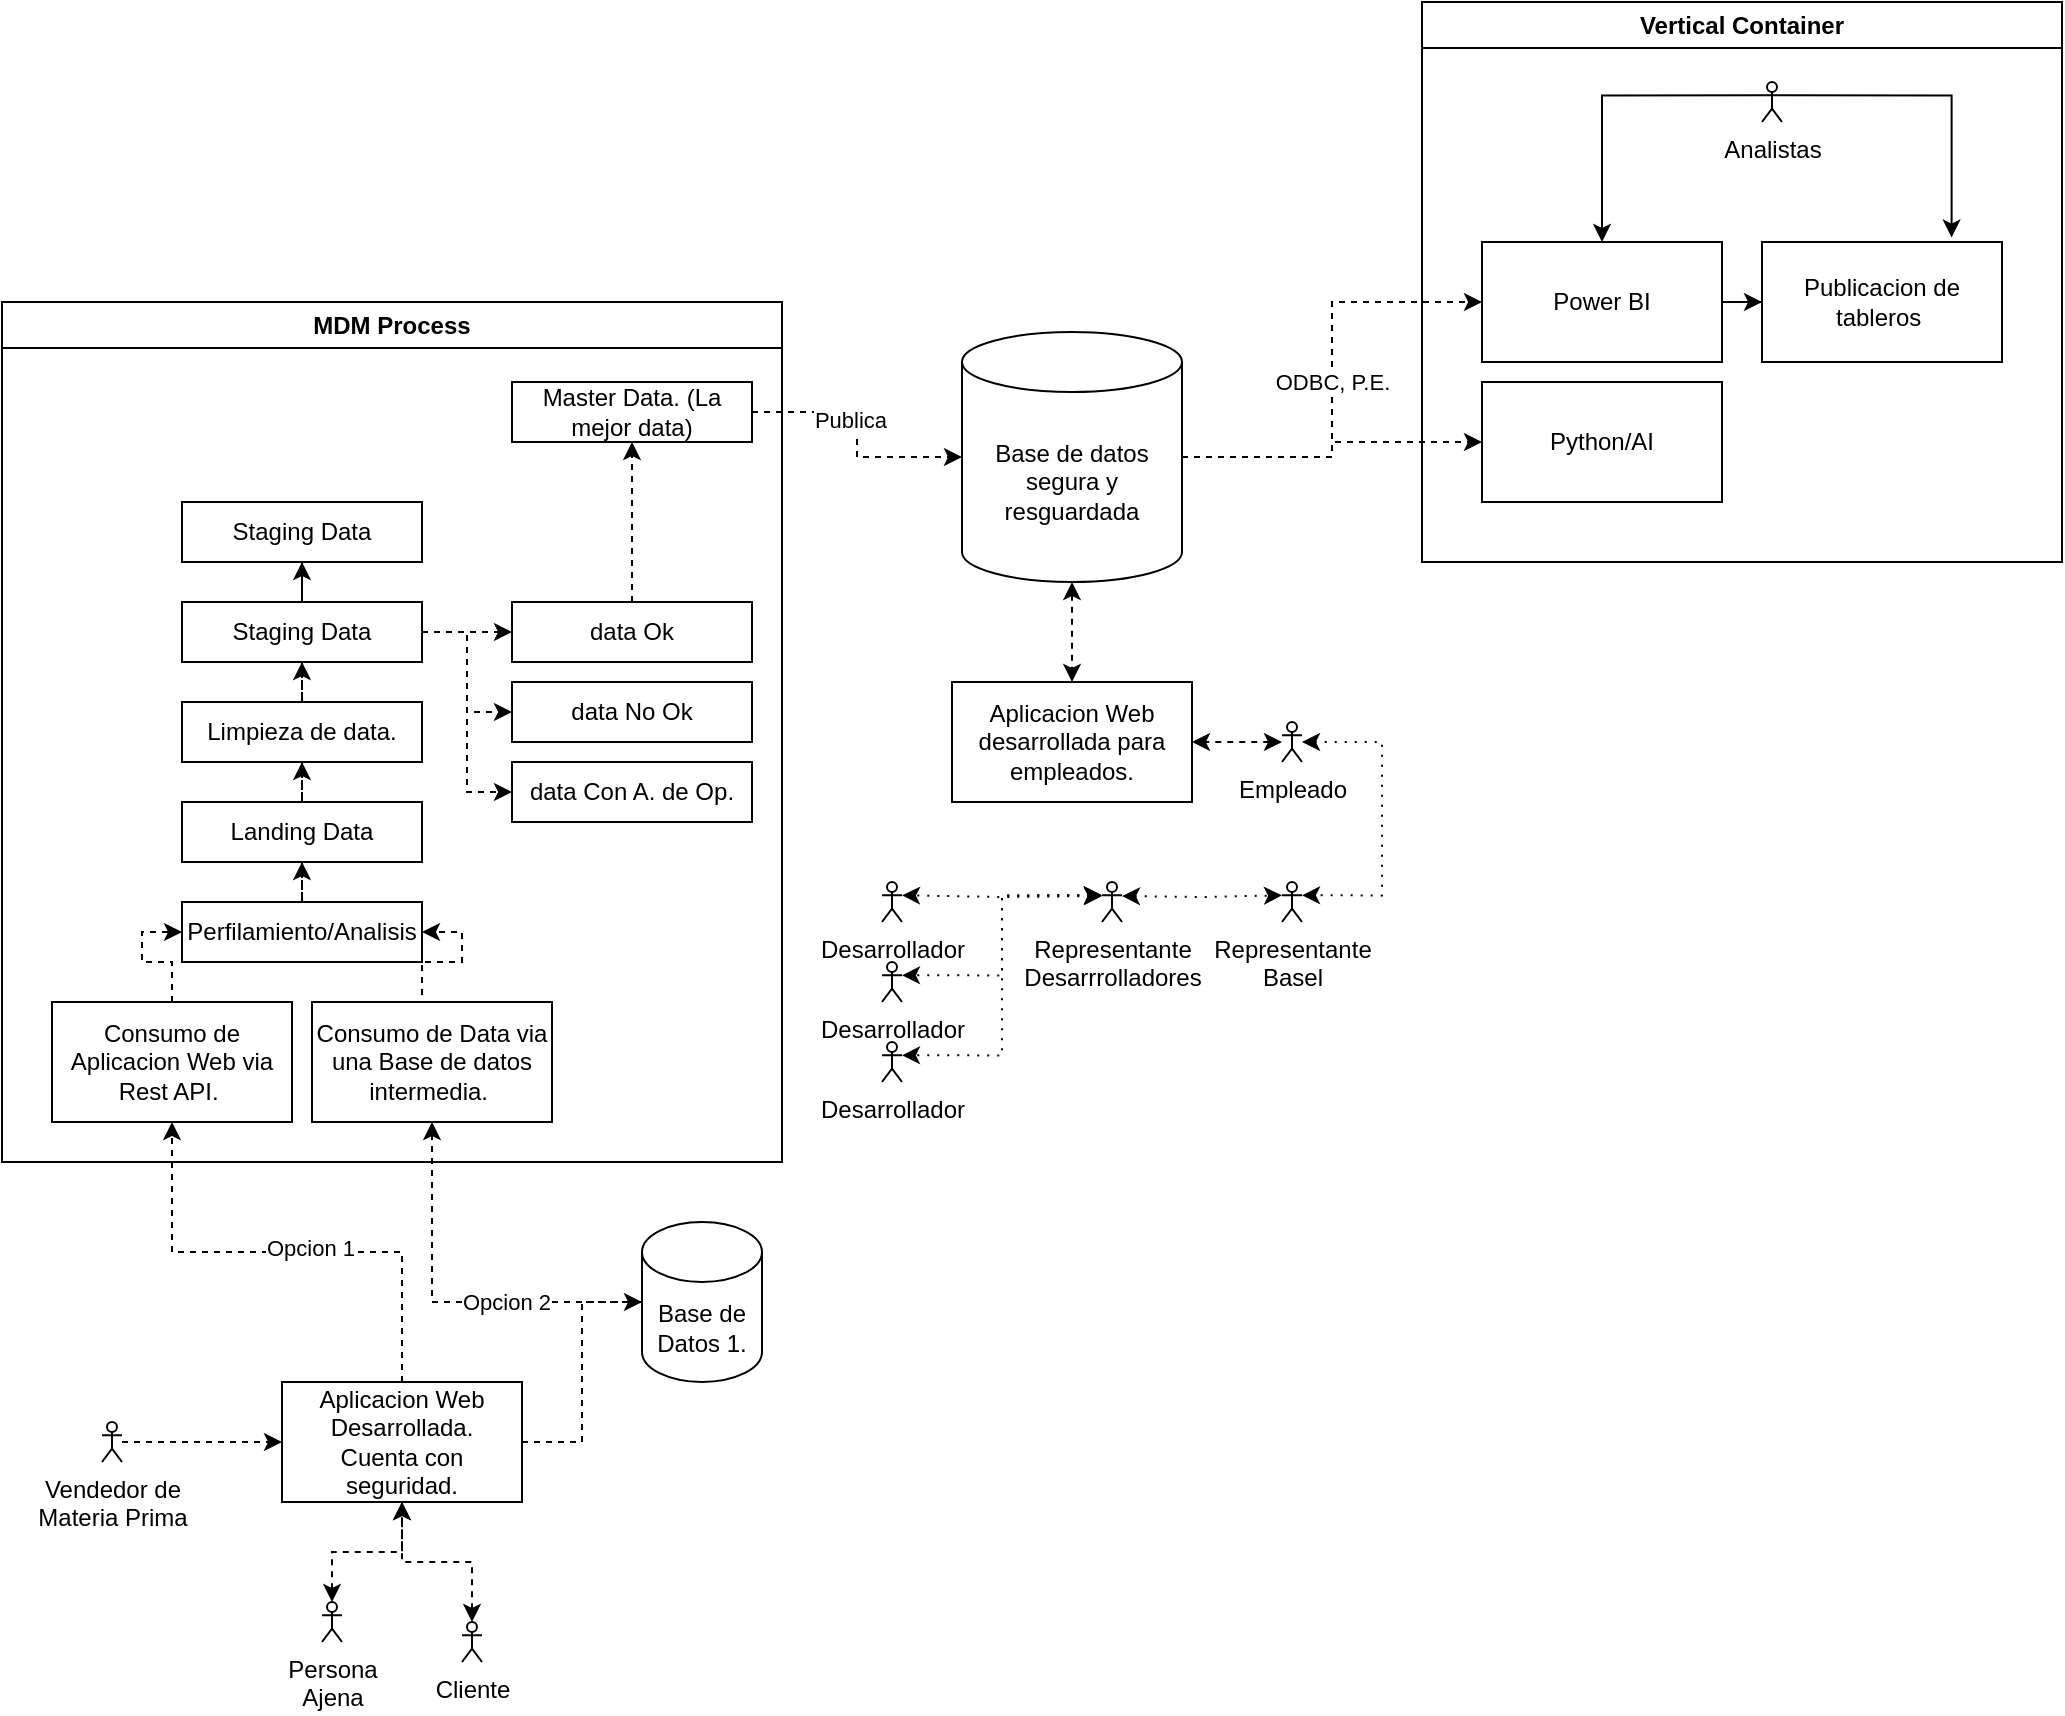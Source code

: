 <mxfile version="22.1.0" type="device">
  <diagram id="C5RBs43oDa-KdzZeNtuy" name="Page-1">
    <mxGraphModel dx="1500" dy="1963" grid="1" gridSize="10" guides="1" tooltips="1" connect="1" arrows="1" fold="1" page="1" pageScale="1" pageWidth="827" pageHeight="1169" math="0" shadow="0">
      <root>
        <mxCell id="WIyWlLk6GJQsqaUBKTNV-0" />
        <mxCell id="WIyWlLk6GJQsqaUBKTNV-1" parent="WIyWlLk6GJQsqaUBKTNV-0" />
        <mxCell id="hvAiOzw9qqAd8I7aU99m-16" style="edgeStyle=orthogonalEdgeStyle;rounded=0;orthogonalLoop=1;jettySize=auto;html=1;entryX=0.5;entryY=1;entryDx=0;entryDy=0;dashed=1;startArrow=classic;startFill=1;" parent="WIyWlLk6GJQsqaUBKTNV-1" source="hvAiOzw9qqAd8I7aU99m-0" target="hvAiOzw9qqAd8I7aU99m-12" edge="1">
          <mxGeometry relative="1" as="geometry">
            <mxPoint x="360" y="200" as="targetPoint" />
            <Array as="points">
              <mxPoint x="365" y="230" />
              <mxPoint x="365" y="210" />
              <mxPoint x="330" y="210" />
            </Array>
          </mxGeometry>
        </mxCell>
        <mxCell id="hvAiOzw9qqAd8I7aU99m-0" value="Cliente" style="shape=umlActor;verticalLabelPosition=bottom;verticalAlign=top;html=1;outlineConnect=0;" parent="WIyWlLk6GJQsqaUBKTNV-1" vertex="1">
          <mxGeometry x="360" y="240" width="10" height="20" as="geometry" />
        </mxCell>
        <mxCell id="hvAiOzw9qqAd8I7aU99m-78" style="edgeStyle=orthogonalEdgeStyle;rounded=0;orthogonalLoop=1;jettySize=auto;html=1;entryX=0;entryY=0.5;entryDx=0;entryDy=0;dashed=1;" parent="WIyWlLk6GJQsqaUBKTNV-1" source="hvAiOzw9qqAd8I7aU99m-3" target="hvAiOzw9qqAd8I7aU99m-12" edge="1">
          <mxGeometry relative="1" as="geometry" />
        </mxCell>
        <mxCell id="hvAiOzw9qqAd8I7aU99m-3" value="Vendedor de &lt;br&gt;Materia Prima" style="shape=umlActor;verticalLabelPosition=bottom;verticalAlign=top;html=1;outlineConnect=0;" parent="WIyWlLk6GJQsqaUBKTNV-1" vertex="1">
          <mxGeometry x="180" y="140" width="10" height="20" as="geometry" />
        </mxCell>
        <mxCell id="hvAiOzw9qqAd8I7aU99m-82" style="edgeStyle=orthogonalEdgeStyle;rounded=0;orthogonalLoop=1;jettySize=auto;html=1;entryX=1;entryY=0.5;entryDx=0;entryDy=0;dashed=1;startArrow=classic;startFill=1;" parent="WIyWlLk6GJQsqaUBKTNV-1" source="hvAiOzw9qqAd8I7aU99m-6" target="hvAiOzw9qqAd8I7aU99m-80" edge="1">
          <mxGeometry relative="1" as="geometry" />
        </mxCell>
        <mxCell id="hvAiOzw9qqAd8I7aU99m-89" style="edgeStyle=orthogonalEdgeStyle;rounded=0;orthogonalLoop=1;jettySize=auto;html=1;entryX=1;entryY=0.333;entryDx=0;entryDy=0;entryPerimeter=0;dashed=1;dashPattern=1 4;startArrow=classic;startFill=1;" parent="WIyWlLk6GJQsqaUBKTNV-1" source="hvAiOzw9qqAd8I7aU99m-6" target="hvAiOzw9qqAd8I7aU99m-9" edge="1">
          <mxGeometry relative="1" as="geometry">
            <Array as="points">
              <mxPoint x="820" y="-200" />
              <mxPoint x="820" y="-123" />
            </Array>
          </mxGeometry>
        </mxCell>
        <mxCell id="hvAiOzw9qqAd8I7aU99m-6" value="Empleado" style="shape=umlActor;verticalLabelPosition=bottom;verticalAlign=top;html=1;outlineConnect=0;" parent="WIyWlLk6GJQsqaUBKTNV-1" vertex="1">
          <mxGeometry x="770" y="-210" width="10" height="20" as="geometry" />
        </mxCell>
        <mxCell id="hvAiOzw9qqAd8I7aU99m-7" value="Desarrollador" style="shape=umlActor;verticalLabelPosition=bottom;verticalAlign=top;html=1;outlineConnect=0;" parent="WIyWlLk6GJQsqaUBKTNV-1" vertex="1">
          <mxGeometry x="570" y="-130" width="10" height="20" as="geometry" />
        </mxCell>
        <mxCell id="hvAiOzw9qqAd8I7aU99m-9" value="Representante &lt;br&gt;Basel" style="shape=umlActor;verticalLabelPosition=bottom;verticalAlign=top;html=1;outlineConnect=0;" parent="WIyWlLk6GJQsqaUBKTNV-1" vertex="1">
          <mxGeometry x="770" y="-130" width="10" height="20" as="geometry" />
        </mxCell>
        <mxCell id="hvAiOzw9qqAd8I7aU99m-85" style="edgeStyle=orthogonalEdgeStyle;rounded=0;orthogonalLoop=1;jettySize=auto;html=1;entryX=1;entryY=0.333;entryDx=0;entryDy=0;entryPerimeter=0;dashed=1;dashPattern=1 4;startArrow=classic;startFill=1;" parent="WIyWlLk6GJQsqaUBKTNV-1" target="hvAiOzw9qqAd8I7aU99m-7" edge="1">
          <mxGeometry relative="1" as="geometry">
            <mxPoint x="680" y="-123" as="sourcePoint" />
          </mxGeometry>
        </mxCell>
        <mxCell id="hvAiOzw9qqAd8I7aU99m-87" style="edgeStyle=orthogonalEdgeStyle;rounded=0;orthogonalLoop=1;jettySize=auto;html=1;exitX=0;exitY=0.333;exitDx=0;exitDy=0;exitPerimeter=0;entryX=1;entryY=0.333;entryDx=0;entryDy=0;entryPerimeter=0;dashed=1;dashPattern=1 4;startArrow=classic;startFill=1;" parent="WIyWlLk6GJQsqaUBKTNV-1" source="hvAiOzw9qqAd8I7aU99m-10" target="hvAiOzw9qqAd8I7aU99m-84" edge="1">
          <mxGeometry relative="1" as="geometry" />
        </mxCell>
        <mxCell id="hvAiOzw9qqAd8I7aU99m-88" style="edgeStyle=orthogonalEdgeStyle;rounded=0;orthogonalLoop=1;jettySize=auto;html=1;entryX=0;entryY=0.333;entryDx=0;entryDy=0;entryPerimeter=0;dashed=1;dashPattern=1 4;startArrow=classic;startFill=1;" parent="WIyWlLk6GJQsqaUBKTNV-1" target="hvAiOzw9qqAd8I7aU99m-9" edge="1">
          <mxGeometry relative="1" as="geometry">
            <mxPoint x="690" y="-123" as="sourcePoint" />
          </mxGeometry>
        </mxCell>
        <mxCell id="hvAiOzw9qqAd8I7aU99m-10" value="Representante &lt;br&gt;Desarrrolladores" style="shape=umlActor;verticalLabelPosition=bottom;verticalAlign=top;html=1;outlineConnect=0;" parent="WIyWlLk6GJQsqaUBKTNV-1" vertex="1">
          <mxGeometry x="680" y="-130" width="10" height="20" as="geometry" />
        </mxCell>
        <mxCell id="hvAiOzw9qqAd8I7aU99m-15" style="edgeStyle=orthogonalEdgeStyle;rounded=0;orthogonalLoop=1;jettySize=auto;html=1;entryX=0.5;entryY=1;entryDx=0;entryDy=0;dashed=1;startArrow=classic;startFill=1;" parent="WIyWlLk6GJQsqaUBKTNV-1" source="hvAiOzw9qqAd8I7aU99m-11" target="hvAiOzw9qqAd8I7aU99m-12" edge="1">
          <mxGeometry relative="1" as="geometry" />
        </mxCell>
        <mxCell id="hvAiOzw9qqAd8I7aU99m-11" value="Persona&lt;br&gt;Ajena" style="shape=umlActor;verticalLabelPosition=bottom;verticalAlign=top;html=1;outlineConnect=0;" parent="WIyWlLk6GJQsqaUBKTNV-1" vertex="1">
          <mxGeometry x="290" y="230" width="10" height="20" as="geometry" />
        </mxCell>
        <mxCell id="hvAiOzw9qqAd8I7aU99m-25" style="edgeStyle=orthogonalEdgeStyle;rounded=0;orthogonalLoop=1;jettySize=auto;html=1;exitX=1;exitY=0.5;exitDx=0;exitDy=0;entryX=0;entryY=0.5;entryDx=0;entryDy=0;entryPerimeter=0;dashed=1;" parent="WIyWlLk6GJQsqaUBKTNV-1" source="hvAiOzw9qqAd8I7aU99m-12" target="hvAiOzw9qqAd8I7aU99m-23" edge="1">
          <mxGeometry relative="1" as="geometry" />
        </mxCell>
        <mxCell id="hvAiOzw9qqAd8I7aU99m-29" value="" style="edgeStyle=orthogonalEdgeStyle;rounded=0;orthogonalLoop=1;jettySize=auto;entryX=0.5;entryY=1;entryDx=0;entryDy=0;dashed=1;strokeColor=default;fontStyle=2" parent="WIyWlLk6GJQsqaUBKTNV-1" source="hvAiOzw9qqAd8I7aU99m-12" target="hvAiOzw9qqAd8I7aU99m-54" edge="1">
          <mxGeometry relative="1" as="geometry" />
        </mxCell>
        <mxCell id="hvAiOzw9qqAd8I7aU99m-30" value="Opcion 1" style="edgeLabel;html=1;align=center;verticalAlign=middle;resizable=0;points=[];" parent="hvAiOzw9qqAd8I7aU99m-29" vertex="1" connectable="0">
          <mxGeometry x="-0.088" y="-2" relative="1" as="geometry">
            <mxPoint as="offset" />
          </mxGeometry>
        </mxCell>
        <mxCell id="hvAiOzw9qqAd8I7aU99m-12" value="Aplicacion Web&lt;br&gt;Desarrollada.&lt;br&gt;Cuenta con seguridad." style="rounded=0;whiteSpace=wrap;html=1;" parent="WIyWlLk6GJQsqaUBKTNV-1" vertex="1">
          <mxGeometry x="270" y="120" width="120" height="60" as="geometry" />
        </mxCell>
        <mxCell id="hvAiOzw9qqAd8I7aU99m-27" style="edgeStyle=orthogonalEdgeStyle;rounded=0;orthogonalLoop=1;jettySize=auto;html=1;entryX=0.5;entryY=1;entryDx=0;entryDy=0;dashed=1;" parent="WIyWlLk6GJQsqaUBKTNV-1" source="hvAiOzw9qqAd8I7aU99m-23" target="hvAiOzw9qqAd8I7aU99m-52" edge="1">
          <mxGeometry relative="1" as="geometry" />
        </mxCell>
        <mxCell id="hvAiOzw9qqAd8I7aU99m-31" value="Opcion 2" style="edgeLabel;html=1;align=center;verticalAlign=middle;resizable=0;points=[];" parent="hvAiOzw9qqAd8I7aU99m-27" vertex="1" connectable="0">
          <mxGeometry x="-0.298" relative="1" as="geometry">
            <mxPoint as="offset" />
          </mxGeometry>
        </mxCell>
        <mxCell id="hvAiOzw9qqAd8I7aU99m-23" value="Base de Datos 1." style="shape=cylinder3;whiteSpace=wrap;html=1;boundedLbl=1;backgroundOutline=1;size=15;" parent="WIyWlLk6GJQsqaUBKTNV-1" vertex="1">
          <mxGeometry x="450" y="40" width="60" height="80" as="geometry" />
        </mxCell>
        <mxCell id="hvAiOzw9qqAd8I7aU99m-51" style="edgeStyle=orthogonalEdgeStyle;rounded=0;orthogonalLoop=1;jettySize=auto;html=1;exitX=0.5;exitY=0;exitDx=0;exitDy=0;entryX=1;entryY=0.5;entryDx=0;entryDy=0;dashed=1;" parent="WIyWlLk6GJQsqaUBKTNV-1" target="hvAiOzw9qqAd8I7aU99m-56" edge="1">
          <mxGeometry relative="1" as="geometry">
            <mxPoint x="360" y="-70" as="sourcePoint" />
            <mxPoint x="355" y="-105" as="targetPoint" />
          </mxGeometry>
        </mxCell>
        <mxCell id="hvAiOzw9qqAd8I7aU99m-52" value="Consumo de Data via una Base de datos intermedia.&amp;nbsp;" style="rounded=0;whiteSpace=wrap;html=1;" parent="WIyWlLk6GJQsqaUBKTNV-1" vertex="1">
          <mxGeometry x="285" y="-70" width="120" height="60" as="geometry" />
        </mxCell>
        <mxCell id="hvAiOzw9qqAd8I7aU99m-53" style="edgeStyle=orthogonalEdgeStyle;rounded=0;orthogonalLoop=1;jettySize=auto;html=1;entryX=0;entryY=0.5;entryDx=0;entryDy=0;dashed=1;" parent="WIyWlLk6GJQsqaUBKTNV-1" source="hvAiOzw9qqAd8I7aU99m-54" target="hvAiOzw9qqAd8I7aU99m-56" edge="1">
          <mxGeometry relative="1" as="geometry" />
        </mxCell>
        <mxCell id="hvAiOzw9qqAd8I7aU99m-54" value="Consumo de Aplicacion Web via Rest API.&amp;nbsp;" style="rounded=0;whiteSpace=wrap;html=1;" parent="WIyWlLk6GJQsqaUBKTNV-1" vertex="1">
          <mxGeometry x="155" y="-70" width="120" height="60" as="geometry" />
        </mxCell>
        <mxCell id="hvAiOzw9qqAd8I7aU99m-55" value="" style="edgeStyle=orthogonalEdgeStyle;rounded=0;orthogonalLoop=1;jettySize=auto;html=1;dashed=1;" parent="WIyWlLk6GJQsqaUBKTNV-1" source="hvAiOzw9qqAd8I7aU99m-56" target="hvAiOzw9qqAd8I7aU99m-58" edge="1">
          <mxGeometry relative="1" as="geometry" />
        </mxCell>
        <mxCell id="hvAiOzw9qqAd8I7aU99m-56" value="Perfilamiento/Analisis" style="rounded=0;whiteSpace=wrap;html=1;" parent="WIyWlLk6GJQsqaUBKTNV-1" vertex="1">
          <mxGeometry x="220" y="-120" width="120" height="30" as="geometry" />
        </mxCell>
        <mxCell id="hvAiOzw9qqAd8I7aU99m-57" value="" style="edgeStyle=orthogonalEdgeStyle;rounded=0;orthogonalLoop=1;jettySize=auto;html=1;dashed=1;" parent="WIyWlLk6GJQsqaUBKTNV-1" source="hvAiOzw9qqAd8I7aU99m-58" target="hvAiOzw9qqAd8I7aU99m-60" edge="1">
          <mxGeometry relative="1" as="geometry" />
        </mxCell>
        <mxCell id="hvAiOzw9qqAd8I7aU99m-58" value="Landing Data" style="rounded=0;whiteSpace=wrap;html=1;" parent="WIyWlLk6GJQsqaUBKTNV-1" vertex="1">
          <mxGeometry x="220" y="-170" width="120" height="30" as="geometry" />
        </mxCell>
        <mxCell id="hvAiOzw9qqAd8I7aU99m-59" value="" style="edgeStyle=orthogonalEdgeStyle;rounded=0;orthogonalLoop=1;jettySize=auto;html=1;dashed=1;" parent="WIyWlLk6GJQsqaUBKTNV-1" source="hvAiOzw9qqAd8I7aU99m-60" target="hvAiOzw9qqAd8I7aU99m-65" edge="1">
          <mxGeometry relative="1" as="geometry" />
        </mxCell>
        <mxCell id="hvAiOzw9qqAd8I7aU99m-60" value="Limpieza de data." style="rounded=0;whiteSpace=wrap;html=1;" parent="WIyWlLk6GJQsqaUBKTNV-1" vertex="1">
          <mxGeometry x="220" y="-220" width="120" height="30" as="geometry" />
        </mxCell>
        <mxCell id="hvAiOzw9qqAd8I7aU99m-61" value="" style="edgeStyle=orthogonalEdgeStyle;rounded=0;orthogonalLoop=1;jettySize=auto;html=1;dashed=1;" parent="WIyWlLk6GJQsqaUBKTNV-1" source="hvAiOzw9qqAd8I7aU99m-65" target="hvAiOzw9qqAd8I7aU99m-67" edge="1">
          <mxGeometry relative="1" as="geometry" />
        </mxCell>
        <mxCell id="hvAiOzw9qqAd8I7aU99m-62" style="edgeStyle=orthogonalEdgeStyle;rounded=0;orthogonalLoop=1;jettySize=auto;html=1;entryX=0;entryY=0.5;entryDx=0;entryDy=0;dashed=1;" parent="WIyWlLk6GJQsqaUBKTNV-1" source="hvAiOzw9qqAd8I7aU99m-65" target="hvAiOzw9qqAd8I7aU99m-68" edge="1">
          <mxGeometry relative="1" as="geometry" />
        </mxCell>
        <mxCell id="hvAiOzw9qqAd8I7aU99m-63" style="edgeStyle=orthogonalEdgeStyle;rounded=0;orthogonalLoop=1;jettySize=auto;html=1;exitX=1;exitY=0.5;exitDx=0;exitDy=0;entryX=0;entryY=0.5;entryDx=0;entryDy=0;dashed=1;" parent="WIyWlLk6GJQsqaUBKTNV-1" source="hvAiOzw9qqAd8I7aU99m-65" target="hvAiOzw9qqAd8I7aU99m-69" edge="1">
          <mxGeometry relative="1" as="geometry" />
        </mxCell>
        <mxCell id="hvAiOzw9qqAd8I7aU99m-64" value="" style="edgeStyle=orthogonalEdgeStyle;rounded=0;orthogonalLoop=1;jettySize=auto;html=1;" parent="WIyWlLk6GJQsqaUBKTNV-1" source="hvAiOzw9qqAd8I7aU99m-65" target="hvAiOzw9qqAd8I7aU99m-70" edge="1">
          <mxGeometry relative="1" as="geometry" />
        </mxCell>
        <mxCell id="hvAiOzw9qqAd8I7aU99m-65" value="Staging Data" style="rounded=0;whiteSpace=wrap;html=1;" parent="WIyWlLk6GJQsqaUBKTNV-1" vertex="1">
          <mxGeometry x="220" y="-270" width="120" height="30" as="geometry" />
        </mxCell>
        <mxCell id="hvAiOzw9qqAd8I7aU99m-66" value="" style="edgeStyle=orthogonalEdgeStyle;rounded=0;orthogonalLoop=1;jettySize=auto;html=1;dashed=1;" parent="WIyWlLk6GJQsqaUBKTNV-1" source="hvAiOzw9qqAd8I7aU99m-67" target="hvAiOzw9qqAd8I7aU99m-71" edge="1">
          <mxGeometry relative="1" as="geometry" />
        </mxCell>
        <mxCell id="hvAiOzw9qqAd8I7aU99m-67" value="data Ok" style="rounded=0;whiteSpace=wrap;html=1;" parent="WIyWlLk6GJQsqaUBKTNV-1" vertex="1">
          <mxGeometry x="385" y="-270" width="120" height="30" as="geometry" />
        </mxCell>
        <mxCell id="hvAiOzw9qqAd8I7aU99m-68" value="data No Ok" style="rounded=0;whiteSpace=wrap;html=1;" parent="WIyWlLk6GJQsqaUBKTNV-1" vertex="1">
          <mxGeometry x="385" y="-230" width="120" height="30" as="geometry" />
        </mxCell>
        <mxCell id="hvAiOzw9qqAd8I7aU99m-69" value="data Con A. de Op." style="rounded=0;whiteSpace=wrap;html=1;" parent="WIyWlLk6GJQsqaUBKTNV-1" vertex="1">
          <mxGeometry x="385" y="-190" width="120" height="30" as="geometry" />
        </mxCell>
        <mxCell id="hvAiOzw9qqAd8I7aU99m-70" value="Staging Data" style="rounded=0;whiteSpace=wrap;html=1;" parent="WIyWlLk6GJQsqaUBKTNV-1" vertex="1">
          <mxGeometry x="220" y="-320" width="120" height="30" as="geometry" />
        </mxCell>
        <mxCell id="hvAiOzw9qqAd8I7aU99m-75" style="edgeStyle=orthogonalEdgeStyle;rounded=0;orthogonalLoop=1;jettySize=auto;html=1;exitX=1;exitY=0.5;exitDx=0;exitDy=0;dashed=1;" parent="WIyWlLk6GJQsqaUBKTNV-1" source="hvAiOzw9qqAd8I7aU99m-71" target="hvAiOzw9qqAd8I7aU99m-74" edge="1">
          <mxGeometry relative="1" as="geometry" />
        </mxCell>
        <mxCell id="hvAiOzw9qqAd8I7aU99m-76" value="Publica" style="edgeLabel;html=1;align=center;verticalAlign=middle;resizable=0;points=[];" parent="hvAiOzw9qqAd8I7aU99m-75" vertex="1" connectable="0">
          <mxGeometry x="-0.234" y="-4" relative="1" as="geometry">
            <mxPoint as="offset" />
          </mxGeometry>
        </mxCell>
        <mxCell id="hvAiOzw9qqAd8I7aU99m-71" value="Master Data. (La mejor data)" style="rounded=0;whiteSpace=wrap;html=1;" parent="WIyWlLk6GJQsqaUBKTNV-1" vertex="1">
          <mxGeometry x="385" y="-380" width="120" height="30" as="geometry" />
        </mxCell>
        <mxCell id="hvAiOzw9qqAd8I7aU99m-81" value="" style="edgeStyle=orthogonalEdgeStyle;rounded=0;orthogonalLoop=1;jettySize=auto;html=1;dashed=1;endArrow=classic;endFill=1;startArrow=classic;startFill=1;" parent="WIyWlLk6GJQsqaUBKTNV-1" source="hvAiOzw9qqAd8I7aU99m-74" target="hvAiOzw9qqAd8I7aU99m-80" edge="1">
          <mxGeometry relative="1" as="geometry" />
        </mxCell>
        <mxCell id="hvAiOzw9qqAd8I7aU99m-92" value="" style="edgeStyle=orthogonalEdgeStyle;rounded=0;orthogonalLoop=1;jettySize=auto;html=1;dashed=1;" parent="WIyWlLk6GJQsqaUBKTNV-1" source="hvAiOzw9qqAd8I7aU99m-74" target="hvAiOzw9qqAd8I7aU99m-91" edge="1">
          <mxGeometry relative="1" as="geometry" />
        </mxCell>
        <mxCell id="hvAiOzw9qqAd8I7aU99m-94" value="ODBC, P.E." style="edgeLabel;html=1;align=center;verticalAlign=middle;resizable=0;points=[];" parent="hvAiOzw9qqAd8I7aU99m-92" vertex="1" connectable="0">
          <mxGeometry x="-0.013" relative="1" as="geometry">
            <mxPoint as="offset" />
          </mxGeometry>
        </mxCell>
        <mxCell id="hvAiOzw9qqAd8I7aU99m-104" style="edgeStyle=orthogonalEdgeStyle;rounded=0;orthogonalLoop=1;jettySize=auto;html=1;exitX=1;exitY=0.5;exitDx=0;exitDy=0;exitPerimeter=0;entryX=0;entryY=0.5;entryDx=0;entryDy=0;dashed=1;" parent="WIyWlLk6GJQsqaUBKTNV-1" source="hvAiOzw9qqAd8I7aU99m-74" target="hvAiOzw9qqAd8I7aU99m-103" edge="1">
          <mxGeometry relative="1" as="geometry" />
        </mxCell>
        <mxCell id="hvAiOzw9qqAd8I7aU99m-74" value="Base de datos segura y resguardada" style="shape=cylinder3;whiteSpace=wrap;html=1;boundedLbl=1;backgroundOutline=1;size=15;" parent="WIyWlLk6GJQsqaUBKTNV-1" vertex="1">
          <mxGeometry x="610" y="-405" width="110" height="125" as="geometry" />
        </mxCell>
        <mxCell id="hvAiOzw9qqAd8I7aU99m-80" value="Aplicacion Web desarrollada para empleados." style="whiteSpace=wrap;html=1;" parent="WIyWlLk6GJQsqaUBKTNV-1" vertex="1">
          <mxGeometry x="605" y="-230" width="120" height="60" as="geometry" />
        </mxCell>
        <mxCell id="hvAiOzw9qqAd8I7aU99m-83" value="Desarrollador" style="shape=umlActor;verticalLabelPosition=bottom;verticalAlign=top;html=1;outlineConnect=0;" parent="WIyWlLk6GJQsqaUBKTNV-1" vertex="1">
          <mxGeometry x="570" y="-90" width="10" height="20" as="geometry" />
        </mxCell>
        <mxCell id="hvAiOzw9qqAd8I7aU99m-84" value="Desarrollador" style="shape=umlActor;verticalLabelPosition=bottom;verticalAlign=top;html=1;outlineConnect=0;" parent="WIyWlLk6GJQsqaUBKTNV-1" vertex="1">
          <mxGeometry x="570" y="-50" width="10" height="20" as="geometry" />
        </mxCell>
        <mxCell id="hvAiOzw9qqAd8I7aU99m-86" style="edgeStyle=orthogonalEdgeStyle;rounded=0;orthogonalLoop=1;jettySize=auto;html=1;entryX=1;entryY=0.333;entryDx=0;entryDy=0;entryPerimeter=0;dashed=1;dashPattern=1 4;exitX=0;exitY=0.333;exitDx=0;exitDy=0;exitPerimeter=0;startArrow=classic;startFill=1;" parent="WIyWlLk6GJQsqaUBKTNV-1" source="hvAiOzw9qqAd8I7aU99m-10" target="hvAiOzw9qqAd8I7aU99m-83" edge="1">
          <mxGeometry relative="1" as="geometry">
            <mxPoint x="690" y="-110" as="sourcePoint" />
            <mxPoint x="570" y="-113" as="targetPoint" />
          </mxGeometry>
        </mxCell>
        <mxCell id="hvAiOzw9qqAd8I7aU99m-96" value="" style="edgeStyle=orthogonalEdgeStyle;rounded=0;orthogonalLoop=1;jettySize=auto;html=1;" parent="WIyWlLk6GJQsqaUBKTNV-1" source="hvAiOzw9qqAd8I7aU99m-91" target="hvAiOzw9qqAd8I7aU99m-95" edge="1">
          <mxGeometry relative="1" as="geometry" />
        </mxCell>
        <mxCell id="hvAiOzw9qqAd8I7aU99m-91" value="Power BI" style="whiteSpace=wrap;html=1;" parent="WIyWlLk6GJQsqaUBKTNV-1" vertex="1">
          <mxGeometry x="870" y="-450" width="120" height="60" as="geometry" />
        </mxCell>
        <mxCell id="hvAiOzw9qqAd8I7aU99m-93" value="MDM Process" style="swimlane;whiteSpace=wrap;html=1;" parent="WIyWlLk6GJQsqaUBKTNV-1" vertex="1">
          <mxGeometry x="130" y="-420" width="390" height="430" as="geometry" />
        </mxCell>
        <mxCell id="hvAiOzw9qqAd8I7aU99m-95" value="Publicacion de tableros&amp;nbsp;" style="whiteSpace=wrap;html=1;" parent="WIyWlLk6GJQsqaUBKTNV-1" vertex="1">
          <mxGeometry x="1010" y="-450" width="120" height="60" as="geometry" />
        </mxCell>
        <mxCell id="hvAiOzw9qqAd8I7aU99m-100" style="edgeStyle=orthogonalEdgeStyle;rounded=0;orthogonalLoop=1;jettySize=auto;html=1;exitX=1;exitY=0.333;exitDx=0;exitDy=0;exitPerimeter=0;entryX=0.79;entryY=-0.037;entryDx=0;entryDy=0;entryPerimeter=0;" parent="WIyWlLk6GJQsqaUBKTNV-1" source="hvAiOzw9qqAd8I7aU99m-99" target="hvAiOzw9qqAd8I7aU99m-95" edge="1">
          <mxGeometry relative="1" as="geometry" />
        </mxCell>
        <mxCell id="hvAiOzw9qqAd8I7aU99m-101" style="edgeStyle=orthogonalEdgeStyle;rounded=0;orthogonalLoop=1;jettySize=auto;html=1;exitX=0;exitY=0.333;exitDx=0;exitDy=0;exitPerimeter=0;" parent="WIyWlLk6GJQsqaUBKTNV-1" source="hvAiOzw9qqAd8I7aU99m-99" target="hvAiOzw9qqAd8I7aU99m-91" edge="1">
          <mxGeometry relative="1" as="geometry" />
        </mxCell>
        <mxCell id="hvAiOzw9qqAd8I7aU99m-99" value="Analistas" style="shape=umlActor;verticalLabelPosition=bottom;verticalAlign=top;html=1;outlineConnect=0;" parent="WIyWlLk6GJQsqaUBKTNV-1" vertex="1">
          <mxGeometry x="1010" y="-530" width="10" height="20" as="geometry" />
        </mxCell>
        <mxCell id="hvAiOzw9qqAd8I7aU99m-103" value="Python/AI" style="whiteSpace=wrap;html=1;" parent="WIyWlLk6GJQsqaUBKTNV-1" vertex="1">
          <mxGeometry x="870" y="-380" width="120" height="60" as="geometry" />
        </mxCell>
        <mxCell id="hvAiOzw9qqAd8I7aU99m-105" value="Vertical Container" style="swimlane;whiteSpace=wrap;html=1;" parent="WIyWlLk6GJQsqaUBKTNV-1" vertex="1">
          <mxGeometry x="840" y="-570" width="320" height="280" as="geometry" />
        </mxCell>
      </root>
    </mxGraphModel>
  </diagram>
</mxfile>
